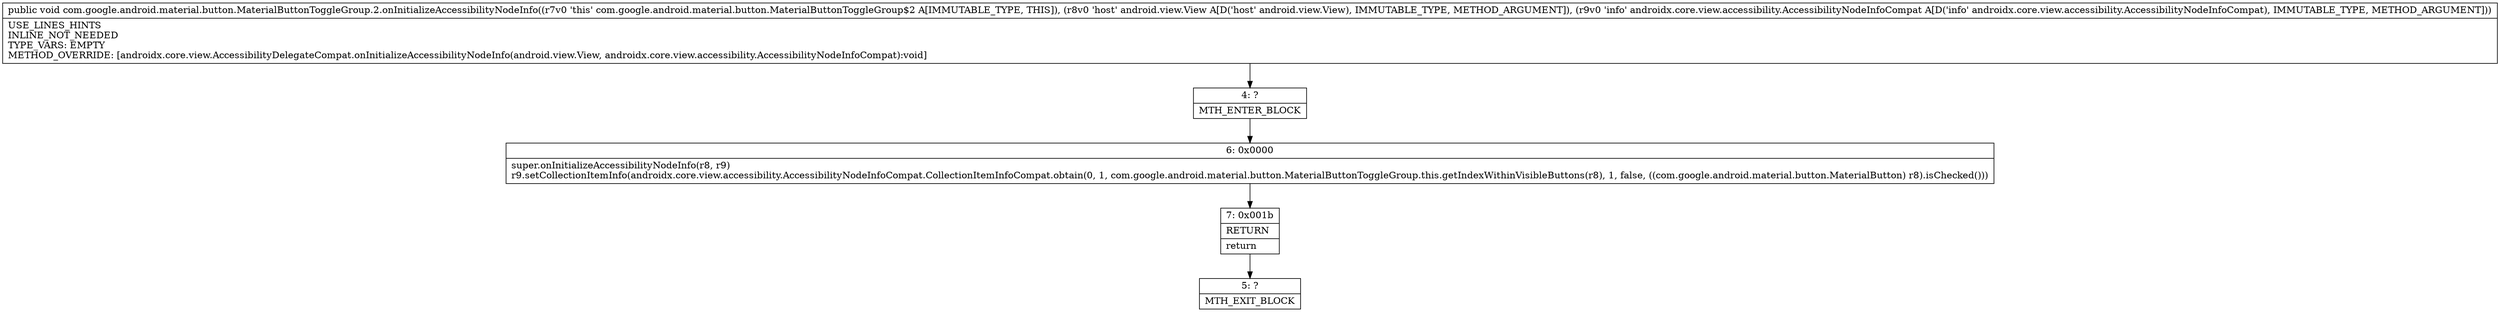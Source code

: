 digraph "CFG forcom.google.android.material.button.MaterialButtonToggleGroup.2.onInitializeAccessibilityNodeInfo(Landroid\/view\/View;Landroidx\/core\/view\/accessibility\/AccessibilityNodeInfoCompat;)V" {
Node_4 [shape=record,label="{4\:\ ?|MTH_ENTER_BLOCK\l}"];
Node_6 [shape=record,label="{6\:\ 0x0000|super.onInitializeAccessibilityNodeInfo(r8, r9)\lr9.setCollectionItemInfo(androidx.core.view.accessibility.AccessibilityNodeInfoCompat.CollectionItemInfoCompat.obtain(0, 1, com.google.android.material.button.MaterialButtonToggleGroup.this.getIndexWithinVisibleButtons(r8), 1, false, ((com.google.android.material.button.MaterialButton) r8).isChecked()))\l}"];
Node_7 [shape=record,label="{7\:\ 0x001b|RETURN\l|return\l}"];
Node_5 [shape=record,label="{5\:\ ?|MTH_EXIT_BLOCK\l}"];
MethodNode[shape=record,label="{public void com.google.android.material.button.MaterialButtonToggleGroup.2.onInitializeAccessibilityNodeInfo((r7v0 'this' com.google.android.material.button.MaterialButtonToggleGroup$2 A[IMMUTABLE_TYPE, THIS]), (r8v0 'host' android.view.View A[D('host' android.view.View), IMMUTABLE_TYPE, METHOD_ARGUMENT]), (r9v0 'info' androidx.core.view.accessibility.AccessibilityNodeInfoCompat A[D('info' androidx.core.view.accessibility.AccessibilityNodeInfoCompat), IMMUTABLE_TYPE, METHOD_ARGUMENT]))  | USE_LINES_HINTS\lINLINE_NOT_NEEDED\lTYPE_VARS: EMPTY\lMETHOD_OVERRIDE: [androidx.core.view.AccessibilityDelegateCompat.onInitializeAccessibilityNodeInfo(android.view.View, androidx.core.view.accessibility.AccessibilityNodeInfoCompat):void]\l}"];
MethodNode -> Node_4;Node_4 -> Node_6;
Node_6 -> Node_7;
Node_7 -> Node_5;
}

